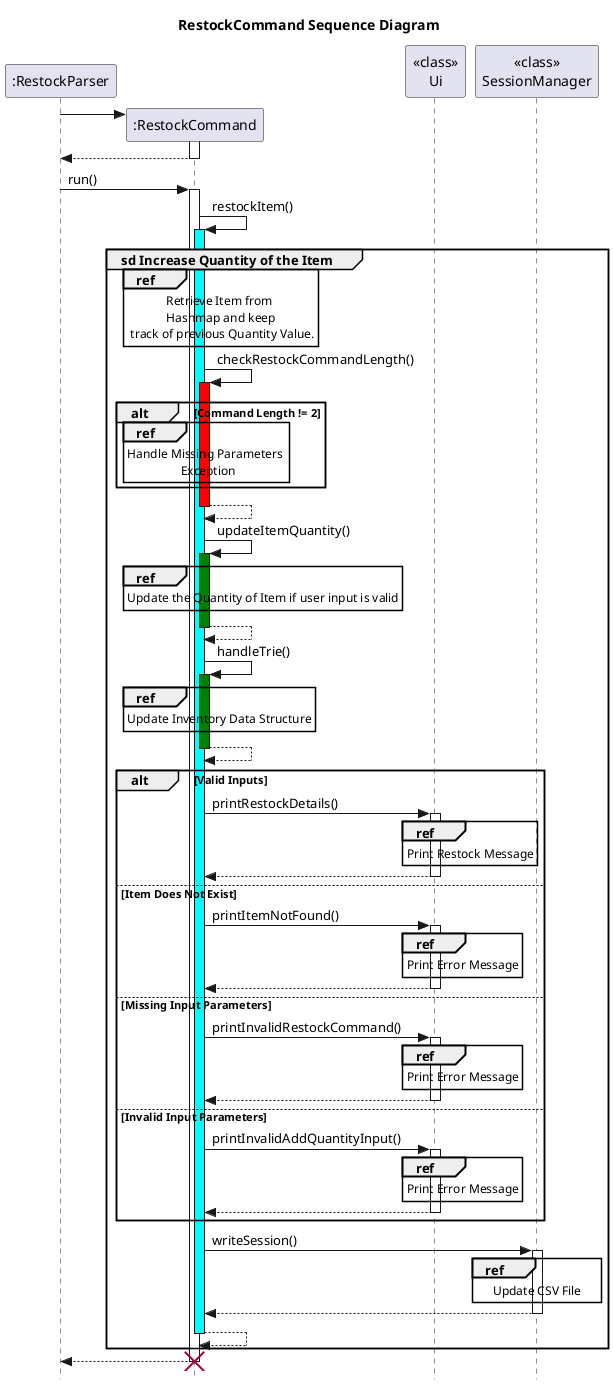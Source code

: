@startuml
'https://plantuml.com/sequence-diagram
title RestockCommand Sequence Diagram

skinparam style strictuml
participant ":RestockParser"
":RestockParser" -> ":RestockCommand" **
activate ":RestockCommand"
":RestockCommand" --> ":RestockParser"
deactivate ":RestockCommand"
":RestockParser" -> ":RestockCommand": run()
activate ":RestockCommand"
":RestockCommand"->":RestockCommand": restockItem()
group sd Increase Quantity of the Item
activate ":RestockCommand" #Cyan
ref over ":RestockCommand": Retrieve Item from \n Hashmap and keep \n track of previous Quantity Value.
":RestockCommand" -> ":RestockCommand": checkRestockCommandLength()
activate ":RestockCommand" #Red

alt Command Length != 2
ref over ":RestockCommand": Handle Missing Parameters \n Exception
end


activate ":RestockCommand"
":RestockCommand" --> ":RestockCommand"
deactivate ":RestockCommand"
":RestockCommand" -> ":RestockCommand": updateItemQuantity()
activate ":RestockCommand" #Green


ref over ":RestockCommand"
Update the Quantity of Item if user input is valid
end


":RestockCommand" --> ":RestockCommand"
deactivate ":RestockCommand"


":RestockCommand"->":RestockCommand": handleTrie()
activate ":RestockCommand" #Green
ref over ":RestockCommand": Update Inventory Data Structure
":RestockCommand"-->":RestockCommand"
deactivate ":RestockCommand"


alt Valid Inputs
":RestockCommand" -> "<<class>>\nUi": printRestockDetails()
activate "<<class>>\nUi"
ref over "<<class>>\nUi": Print Restock Message
"<<class>>\nUi" -->":RestockCommand"
deactivate "<<class>>\nUi"
else Item Does Not Exist
":RestockCommand" -> "<<class>>\nUi": printItemNotFound()
activate "<<class>>\nUi"
ref over "<<class>>\nUi": Print Error Message
"<<class>>\nUi"-->":RestockCommand"
deactivate "<<class>>\nUi"
else Missing Input Parameters
":RestockCommand" -> "<<class>>\nUi": printInvalidRestockCommand()
activate "<<class>>\nUi"
ref over "<<class>>\nUi": Print Error Message
"<<class>>\nUi"-->":RestockCommand"
deactivate "<<class>>\nUi"
else Invalid Input Parameters
":RestockCommand" -> "<<class>>\nUi": printInvalidAddQuantityInput()
activate "<<class>>\nUi"
ref over "<<class>>\nUi": Print Error Message
"<<class>>\nUi"-->":RestockCommand"
deactivate "<<class>>\nUi"
end
":RestockCommand" -> "<<class>>\nSessionManager": writeSession()
activate "<<class>>\nSessionManager"
ref over "<<class>>\nSessionManager": Update CSV File
"<<class>>\nSessionManager" --> ":RestockCommand"
deactivate "<<class>>\nSessionManager"
":RestockCommand" --> ":RestockCommand"
deactivate ":RestockCommand"
end
":RestockCommand" --> ":RestockParser"
destroy ":RestockCommand"
@enduml